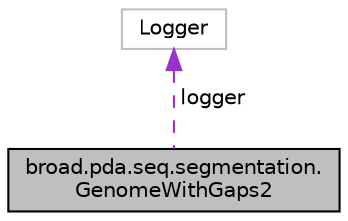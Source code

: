 digraph "broad.pda.seq.segmentation.GenomeWithGaps2"
{
  edge [fontname="Helvetica",fontsize="10",labelfontname="Helvetica",labelfontsize="10"];
  node [fontname="Helvetica",fontsize="10",shape=record];
  Node1 [label="broad.pda.seq.segmentation.\lGenomeWithGaps2",height=0.2,width=0.4,color="black", fillcolor="grey75", style="filled" fontcolor="black"];
  Node2 -> Node1 [dir="back",color="darkorchid3",fontsize="10",style="dashed",label=" logger" ,fontname="Helvetica"];
  Node2 [label="Logger",height=0.2,width=0.4,color="grey75", fillcolor="white", style="filled"];
}

